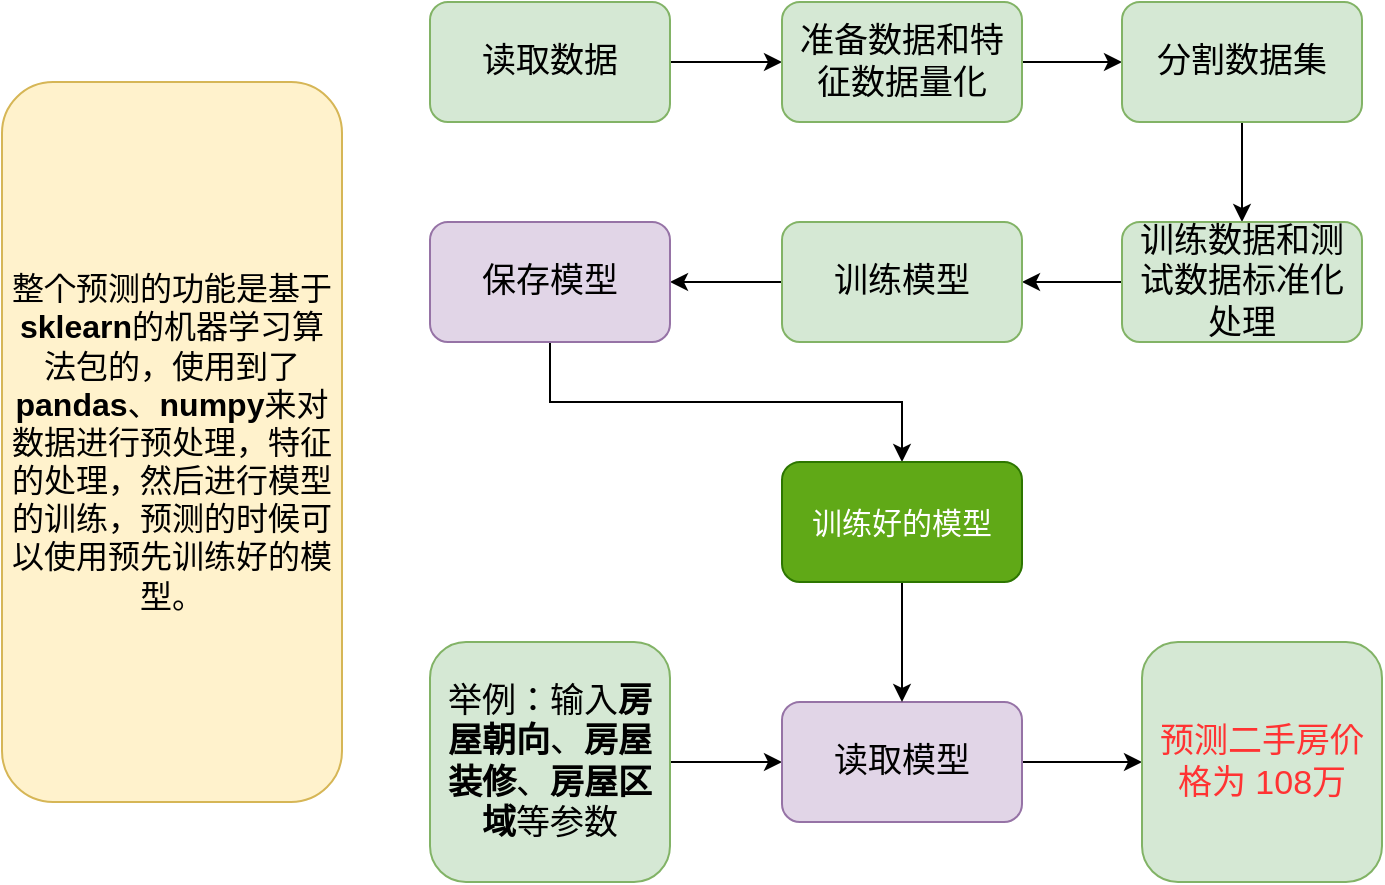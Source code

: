 <mxfile version="17.4.2" type="github">
  <diagram id="yviD2XQUQ4nQ4JYO9C7l" name="Page-1">
    <mxGraphModel dx="1422" dy="794" grid="1" gridSize="10" guides="1" tooltips="1" connect="1" arrows="1" fold="1" page="1" pageScale="1" pageWidth="827" pageHeight="1169" math="0" shadow="0">
      <root>
        <mxCell id="0" />
        <mxCell id="1" parent="0" />
        <mxCell id="bmkte0DKfMiooFraYme--11" style="edgeStyle=orthogonalEdgeStyle;rounded=0;orthogonalLoop=1;jettySize=auto;html=1;exitX=1;exitY=0.5;exitDx=0;exitDy=0;entryX=0;entryY=0.5;entryDx=0;entryDy=0;fontSize=17;" parent="1" source="bmkte0DKfMiooFraYme--1" target="bmkte0DKfMiooFraYme--6" edge="1">
          <mxGeometry relative="1" as="geometry" />
        </mxCell>
        <mxCell id="bmkte0DKfMiooFraYme--1" value="读取数据" style="rounded=1;whiteSpace=wrap;html=1;fillColor=#d5e8d4;strokeColor=#82b366;fontSize=17;" parent="1" vertex="1">
          <mxGeometry x="294" y="40" width="120" height="60" as="geometry" />
        </mxCell>
        <mxCell id="bmkte0DKfMiooFraYme--5" value="&lt;font style=&quot;font-size: 16px&quot;&gt;整个预测的功能是基于&lt;b&gt;sklearn&lt;/b&gt;的机器学习算法包的，使用到了&lt;b&gt;pandas&lt;/b&gt;、&lt;b&gt;numpy&lt;/b&gt;来对数据进行预处理，特征的处理，然后进行模型的训练，预测的时候可以使用预先训练好的模型。&lt;/font&gt;" style="rounded=1;whiteSpace=wrap;html=1;fillColor=#fff2cc;strokeColor=#d6b656;" parent="1" vertex="1">
          <mxGeometry x="80" y="80" width="170" height="360" as="geometry" />
        </mxCell>
        <mxCell id="bmkte0DKfMiooFraYme--12" style="edgeStyle=orthogonalEdgeStyle;rounded=0;orthogonalLoop=1;jettySize=auto;html=1;exitX=1;exitY=0.5;exitDx=0;exitDy=0;entryX=0;entryY=0.5;entryDx=0;entryDy=0;fontSize=17;" parent="1" source="bmkte0DKfMiooFraYme--6" target="bmkte0DKfMiooFraYme--7" edge="1">
          <mxGeometry relative="1" as="geometry" />
        </mxCell>
        <mxCell id="bmkte0DKfMiooFraYme--6" value="准备数据和特征数据量化" style="rounded=1;whiteSpace=wrap;html=1;fillColor=#d5e8d4;strokeColor=#82b366;fontSize=17;" parent="1" vertex="1">
          <mxGeometry x="470" y="40" width="120" height="60" as="geometry" />
        </mxCell>
        <mxCell id="bmkte0DKfMiooFraYme--13" style="edgeStyle=orthogonalEdgeStyle;rounded=0;orthogonalLoop=1;jettySize=auto;html=1;exitX=0.5;exitY=1;exitDx=0;exitDy=0;entryX=0.5;entryY=0;entryDx=0;entryDy=0;fontSize=17;" parent="1" source="bmkte0DKfMiooFraYme--7" target="bmkte0DKfMiooFraYme--8" edge="1">
          <mxGeometry relative="1" as="geometry" />
        </mxCell>
        <mxCell id="bmkte0DKfMiooFraYme--7" value="分割数据集" style="rounded=1;whiteSpace=wrap;html=1;fillColor=#d5e8d4;strokeColor=#82b366;fontSize=17;" parent="1" vertex="1">
          <mxGeometry x="640" y="40" width="120" height="60" as="geometry" />
        </mxCell>
        <mxCell id="bmkte0DKfMiooFraYme--14" style="edgeStyle=orthogonalEdgeStyle;rounded=0;orthogonalLoop=1;jettySize=auto;html=1;exitX=0;exitY=0.5;exitDx=0;exitDy=0;entryX=1;entryY=0.5;entryDx=0;entryDy=0;fontSize=17;" parent="1" source="bmkte0DKfMiooFraYme--8" target="bmkte0DKfMiooFraYme--9" edge="1">
          <mxGeometry relative="1" as="geometry" />
        </mxCell>
        <mxCell id="bmkte0DKfMiooFraYme--8" value="训练数据和测试数据标准化处理" style="rounded=1;whiteSpace=wrap;html=1;fillColor=#d5e8d4;strokeColor=#82b366;fontSize=17;" parent="1" vertex="1">
          <mxGeometry x="640" y="150" width="120" height="60" as="geometry" />
        </mxCell>
        <mxCell id="bmkte0DKfMiooFraYme--15" style="edgeStyle=orthogonalEdgeStyle;rounded=0;orthogonalLoop=1;jettySize=auto;html=1;exitX=0;exitY=0.5;exitDx=0;exitDy=0;fontSize=17;entryX=1;entryY=0.5;entryDx=0;entryDy=0;" parent="1" source="bmkte0DKfMiooFraYme--9" target="bmkte0DKfMiooFraYme--10" edge="1">
          <mxGeometry relative="1" as="geometry">
            <mxPoint x="420" y="180" as="targetPoint" />
          </mxGeometry>
        </mxCell>
        <mxCell id="bmkte0DKfMiooFraYme--9" value="训练模型" style="rounded=1;whiteSpace=wrap;html=1;fillColor=#d5e8d4;strokeColor=#82b366;fontSize=17;" parent="1" vertex="1">
          <mxGeometry x="470" y="150" width="120" height="60" as="geometry" />
        </mxCell>
        <mxCell id="FpJb9sJ7BKHTXbcUTevl-3" style="edgeStyle=orthogonalEdgeStyle;rounded=0;orthogonalLoop=1;jettySize=auto;html=1;exitX=0.5;exitY=1;exitDx=0;exitDy=0;entryX=0.5;entryY=0;entryDx=0;entryDy=0;" edge="1" parent="1" source="bmkte0DKfMiooFraYme--10" target="FpJb9sJ7BKHTXbcUTevl-2">
          <mxGeometry relative="1" as="geometry" />
        </mxCell>
        <mxCell id="bmkte0DKfMiooFraYme--10" value="保存模型" style="rounded=1;whiteSpace=wrap;html=1;fillColor=#e1d5e7;strokeColor=#9673a6;fontSize=17;" parent="1" vertex="1">
          <mxGeometry x="294" y="150" width="120" height="60" as="geometry" />
        </mxCell>
        <mxCell id="bmkte0DKfMiooFraYme--23" style="edgeStyle=orthogonalEdgeStyle;rounded=0;orthogonalLoop=1;jettySize=auto;html=1;exitX=1;exitY=0.5;exitDx=0;exitDy=0;entryX=0;entryY=0.5;entryDx=0;entryDy=0;fontSize=17;" parent="1" source="bmkte0DKfMiooFraYme--21" target="bmkte0DKfMiooFraYme--22" edge="1">
          <mxGeometry relative="1" as="geometry" />
        </mxCell>
        <mxCell id="bmkte0DKfMiooFraYme--21" value="举例：输入&lt;b&gt;房屋朝向&lt;/b&gt;、&lt;b&gt;房屋装修&lt;/b&gt;、&lt;b&gt;房屋区域&lt;/b&gt;等参数" style="rounded=1;whiteSpace=wrap;html=1;fillColor=#d5e8d4;strokeColor=#82b366;fontSize=17;" parent="1" vertex="1">
          <mxGeometry x="294" y="360" width="120" height="120" as="geometry" />
        </mxCell>
        <mxCell id="bmkte0DKfMiooFraYme--25" style="edgeStyle=orthogonalEdgeStyle;rounded=0;orthogonalLoop=1;jettySize=auto;html=1;exitX=1;exitY=0.5;exitDx=0;exitDy=0;entryX=0;entryY=0.5;entryDx=0;entryDy=0;fontSize=17;" parent="1" source="bmkte0DKfMiooFraYme--22" target="bmkte0DKfMiooFraYme--24" edge="1">
          <mxGeometry relative="1" as="geometry" />
        </mxCell>
        <mxCell id="bmkte0DKfMiooFraYme--22" value="读取模型" style="rounded=1;whiteSpace=wrap;html=1;fillColor=#e1d5e7;strokeColor=#9673a6;fontSize=17;" parent="1" vertex="1">
          <mxGeometry x="470" y="390" width="120" height="60" as="geometry" />
        </mxCell>
        <mxCell id="bmkte0DKfMiooFraYme--24" value="&lt;font color=&quot;#ff3333&quot;&gt;预测二手房价格为 108万&lt;/font&gt;" style="rounded=1;whiteSpace=wrap;html=1;fillColor=#d5e8d4;strokeColor=#82b366;fontSize=17;" parent="1" vertex="1">
          <mxGeometry x="650" y="360" width="120" height="120" as="geometry" />
        </mxCell>
        <mxCell id="FpJb9sJ7BKHTXbcUTevl-4" style="edgeStyle=orthogonalEdgeStyle;rounded=0;orthogonalLoop=1;jettySize=auto;html=1;exitX=0.5;exitY=1;exitDx=0;exitDy=0;entryX=0.5;entryY=0;entryDx=0;entryDy=0;" edge="1" parent="1" source="FpJb9sJ7BKHTXbcUTevl-2" target="bmkte0DKfMiooFraYme--22">
          <mxGeometry relative="1" as="geometry" />
        </mxCell>
        <mxCell id="FpJb9sJ7BKHTXbcUTevl-2" value="训练好的模型" style="rounded=1;whiteSpace=wrap;html=1;fillColor=#60a917;fontColor=#ffffff;strokeColor=#2D7600;fontSize=15;" vertex="1" parent="1">
          <mxGeometry x="470" y="270" width="120" height="60" as="geometry" />
        </mxCell>
      </root>
    </mxGraphModel>
  </diagram>
</mxfile>

